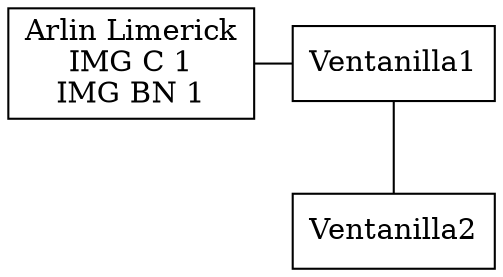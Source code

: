digraph listaVentanillas {
node[shape=box]
edge[arrowhead=none]
0 [label=Ventanilla1]
1 [label="Arlin Limerick\nIMG C 1\nIMG BN 1"]
2 [label=Ventanilla2]
1->0
0->2
{rank=same; 1; 0}
rankdir=TB
}